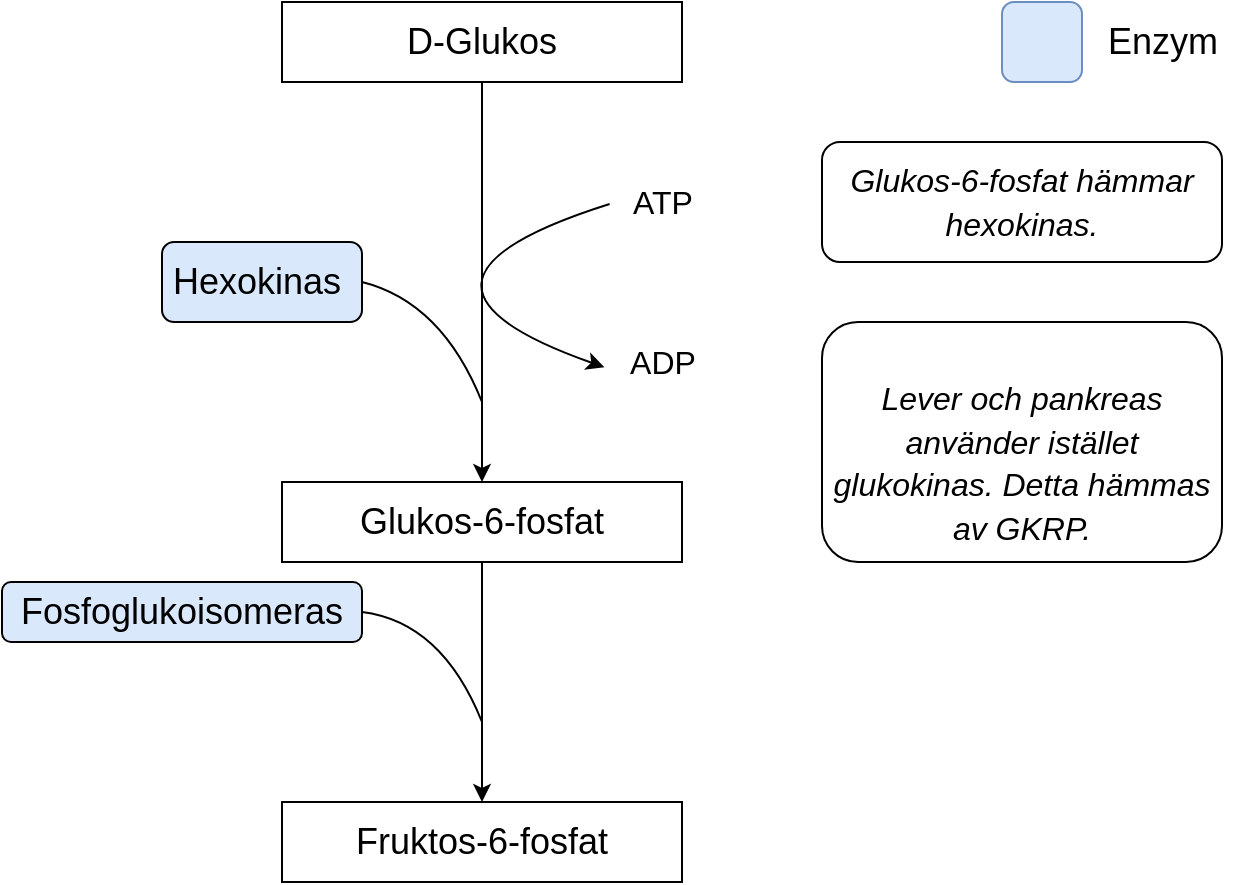<mxfile version="26.0.6">
  <diagram name="Sida-1" id="iCNXh-kyp9YEgvofzy4t">
    <mxGraphModel dx="1050" dy="557" grid="1" gridSize="10" guides="1" tooltips="1" connect="1" arrows="1" fold="1" page="1" pageScale="1" pageWidth="827" pageHeight="1169" background="none" math="0" shadow="0">
      <root>
        <mxCell id="0" />
        <mxCell id="1" parent="0" />
        <mxCell id="PMYmBUmIUMcdazAJRNt9-28" style="edgeStyle=orthogonalEdgeStyle;rounded=0;orthogonalLoop=1;jettySize=auto;html=1;entryX=0.5;entryY=0;entryDx=0;entryDy=0;fontFamily=Helvetica;fontSize=18;fontColor=default;" edge="1" parent="1" source="PMYmBUmIUMcdazAJRNt9-10" target="PMYmBUmIUMcdazAJRNt9-15">
          <mxGeometry relative="1" as="geometry">
            <Array as="points">
              <mxPoint x="420" y="140" />
              <mxPoint x="420" y="140" />
            </Array>
          </mxGeometry>
        </mxCell>
        <mxCell id="PMYmBUmIUMcdazAJRNt9-10" value="D-Glukos" style="rounded=0;whiteSpace=wrap;html=1;align=center;verticalAlign=middle;fontFamily=Helvetica;fontSize=18;fontColor=default;fillColor=none;gradientColor=none;" vertex="1" parent="1">
          <mxGeometry x="320" y="40" width="200" height="40" as="geometry" />
        </mxCell>
        <mxCell id="PMYmBUmIUMcdazAJRNt9-12" value="Hexokinas&amp;nbsp;" style="rounded=1;whiteSpace=wrap;html=1;align=center;verticalAlign=middle;fontFamily=Helvetica;fontSize=18;fillColor=#dae8fc;labelBackgroundColor=none;strokeColor=default;" vertex="1" parent="1">
          <mxGeometry x="260" y="160" width="100" height="40" as="geometry" />
        </mxCell>
        <mxCell id="PMYmBUmIUMcdazAJRNt9-47" value="" style="edgeStyle=orthogonalEdgeStyle;rounded=0;orthogonalLoop=1;jettySize=auto;html=1;fontFamily=Helvetica;fontSize=18;fontColor=default;" edge="1" parent="1" source="PMYmBUmIUMcdazAJRNt9-15" target="PMYmBUmIUMcdazAJRNt9-46">
          <mxGeometry relative="1" as="geometry" />
        </mxCell>
        <mxCell id="PMYmBUmIUMcdazAJRNt9-15" value="Glukos-6-fosfat" style="rounded=0;whiteSpace=wrap;html=1;align=center;verticalAlign=middle;fontFamily=Helvetica;fontSize=18;fontColor=default;fillColor=none;gradientColor=none;" vertex="1" parent="1">
          <mxGeometry x="320" y="280" width="200" height="40" as="geometry" />
        </mxCell>
        <mxCell id="PMYmBUmIUMcdazAJRNt9-39" value="&lt;font style=&quot;font-size: 16px;&quot;&gt;ATP&lt;/font&gt;" style="text;html=1;align=center;verticalAlign=middle;resizable=0;points=[];autosize=1;strokeColor=none;fillColor=none;fontFamily=Helvetica;fontSize=18;fontColor=default;" vertex="1" parent="1">
          <mxGeometry x="485" y="120" width="50" height="40" as="geometry" />
        </mxCell>
        <mxCell id="PMYmBUmIUMcdazAJRNt9-40" value="&lt;font style=&quot;font-size: 16px;&quot;&gt;ADP&lt;/font&gt;" style="text;html=1;align=center;verticalAlign=middle;resizable=0;points=[];autosize=1;strokeColor=none;fillColor=none;fontFamily=Helvetica;fontSize=18;fontColor=default;" vertex="1" parent="1">
          <mxGeometry x="480" y="200" width="60" height="40" as="geometry" />
        </mxCell>
        <mxCell id="PMYmBUmIUMcdazAJRNt9-41" value="" style="endArrow=classic;html=1;rounded=0;fontFamily=Helvetica;fontSize=18;fontColor=default;exitX=-0.024;exitY=0.525;exitDx=0;exitDy=0;exitPerimeter=0;curved=1;entryX=0.02;entryY=0.565;entryDx=0;entryDy=0;entryPerimeter=0;" edge="1" parent="1" source="PMYmBUmIUMcdazAJRNt9-39" target="PMYmBUmIUMcdazAJRNt9-40">
          <mxGeometry width="50" height="50" relative="1" as="geometry">
            <mxPoint x="359.6" y="150.9" as="sourcePoint" />
            <mxPoint x="440" y="240" as="targetPoint" />
            <Array as="points">
              <mxPoint x="360" y="180" />
            </Array>
          </mxGeometry>
        </mxCell>
        <mxCell id="PMYmBUmIUMcdazAJRNt9-46" value="Fruktos-6-fosfat" style="rounded=0;whiteSpace=wrap;html=1;align=center;verticalAlign=middle;fontFamily=Helvetica;fontSize=18;fontColor=default;fillColor=none;gradientColor=none;" vertex="1" parent="1">
          <mxGeometry x="320" y="440" width="200" height="40" as="geometry" />
        </mxCell>
        <mxCell id="PMYmBUmIUMcdazAJRNt9-48" value="Fosfoglukoisomeras" style="text;html=1;align=center;verticalAlign=middle;whiteSpace=wrap;rounded=1;fontFamily=Helvetica;fontSize=18;labelBackgroundColor=none;strokeColor=light-dark(#000000, #5c79a3);fillColor=#dae8fc;glass=0;shadow=0;" vertex="1" parent="1">
          <mxGeometry x="180" y="330" width="180" height="30" as="geometry" />
        </mxCell>
        <mxCell id="PMYmBUmIUMcdazAJRNt9-49" value="" style="rounded=1;whiteSpace=wrap;html=1;align=center;verticalAlign=middle;fontFamily=Helvetica;fontSize=18;fillColor=#dae8fc;strokeColor=#6c8ebf;" vertex="1" parent="1">
          <mxGeometry x="680" y="40" width="40" height="40" as="geometry" />
        </mxCell>
        <mxCell id="PMYmBUmIUMcdazAJRNt9-50" value="Enzym" style="text;html=1;align=center;verticalAlign=middle;resizable=0;points=[];autosize=1;strokeColor=none;fillColor=none;fontFamily=Helvetica;fontSize=18;fontColor=default;" vertex="1" parent="1">
          <mxGeometry x="720" y="40" width="80" height="40" as="geometry" />
        </mxCell>
        <mxCell id="PMYmBUmIUMcdazAJRNt9-57" value="&lt;span style=&quot;background-color: light-dark(#ffffff, var(--ge-dark-color, #121212));&quot;&gt;&lt;br style=&quot;forced-color-adjust: none; color: rgb(0, 0, 0); font-family: Helvetica; font-size: 18px; font-style: normal; font-variant-ligatures: normal; font-variant-caps: normal; font-weight: 400; letter-spacing: normal; orphans: 2; text-indent: 0px; text-transform: none; widows: 2; word-spacing: 0px; -webkit-text-stroke-width: 0px; white-space: normal; text-decoration-thickness: initial; text-decoration-style: initial; text-decoration-color: initial; text-align: center; background-color: rgb(251, 251, 251);&quot;&gt;&lt;/span&gt;&lt;span&gt;&lt;i style=&quot;forced-color-adjust: none; color: rgb(0, 0, 0); font-family: Helvetica; font-variant-ligatures: normal; font-variant-caps: normal; font-weight: 400; letter-spacing: normal; orphans: 2; text-indent: 0px; text-transform: none; widows: 2; word-spacing: 0px; -webkit-text-stroke-width: 0px; white-space: normal; text-decoration-thickness: initial; text-decoration-style: initial; text-decoration-color: initial; text-align: center; font-size: 16px; background-color: light-dark(#ffffff, var(--ge-dark-color, #121212));&quot;&gt;Lever och pankreas använder istället glukokinas. Detta hämmas av GKRP.&lt;/i&gt;&lt;br&gt;&lt;/span&gt;" style="rounded=1;whiteSpace=wrap;html=1;align=center;verticalAlign=middle;fontFamily=Helvetica;fontSize=18;fontColor=default;fillColor=none;gradientColor=none;" vertex="1" parent="1">
          <mxGeometry x="590" y="200" width="200" height="120" as="geometry" />
        </mxCell>
        <mxCell id="PMYmBUmIUMcdazAJRNt9-58" value="&lt;i&gt;&lt;font style=&quot;font-size: 16px;&quot;&gt;Glukos-6-fosfat hämmar hexokinas.&lt;/font&gt;&lt;/i&gt;" style="rounded=1;whiteSpace=wrap;html=1;align=center;verticalAlign=middle;fontFamily=Helvetica;fontSize=18;fontColor=default;fillColor=none;gradientColor=none;" vertex="1" parent="1">
          <mxGeometry x="590" y="110" width="200" height="60" as="geometry" />
        </mxCell>
        <mxCell id="PMYmBUmIUMcdazAJRNt9-61" value="" style="endArrow=none;html=1;rounded=0;fontFamily=Helvetica;fontSize=18;fontColor=default;exitX=1;exitY=0.5;exitDx=0;exitDy=0;curved=1;" edge="1" parent="1" source="PMYmBUmIUMcdazAJRNt9-12">
          <mxGeometry width="50" height="50" relative="1" as="geometry">
            <mxPoint x="290" y="150" as="sourcePoint" />
            <mxPoint x="420" y="240" as="targetPoint" />
            <Array as="points">
              <mxPoint x="400" y="190" />
            </Array>
          </mxGeometry>
        </mxCell>
        <mxCell id="PMYmBUmIUMcdazAJRNt9-62" value="" style="endArrow=none;html=1;rounded=0;fontFamily=Helvetica;fontSize=18;fontColor=default;exitX=1;exitY=0.5;exitDx=0;exitDy=0;curved=1;" edge="1" parent="1" source="PMYmBUmIUMcdazAJRNt9-48">
          <mxGeometry width="50" height="50" relative="1" as="geometry">
            <mxPoint x="380" y="420" as="sourcePoint" />
            <mxPoint x="420" y="400" as="targetPoint" />
            <Array as="points">
              <mxPoint x="400" y="350" />
            </Array>
          </mxGeometry>
        </mxCell>
      </root>
    </mxGraphModel>
  </diagram>
</mxfile>
